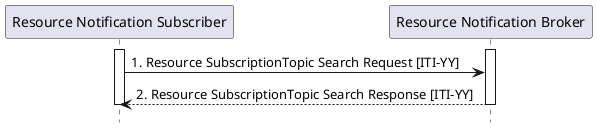 @startuml
hide footbox
participant "Resource Notification Subscriber" as  Subscriber
participant "Resource Notification Broker" as  Broker



activate Subscriber
activate Broker
Subscriber -> Broker : 1. Resource SubscriptionTopic Search Request [ITI-YY]
Broker --> Subscriber : 2. Resource SubscriptionTopic Search Response [ITI-YY]

deactivate Broker
deactivate Subscriber

@enduml
